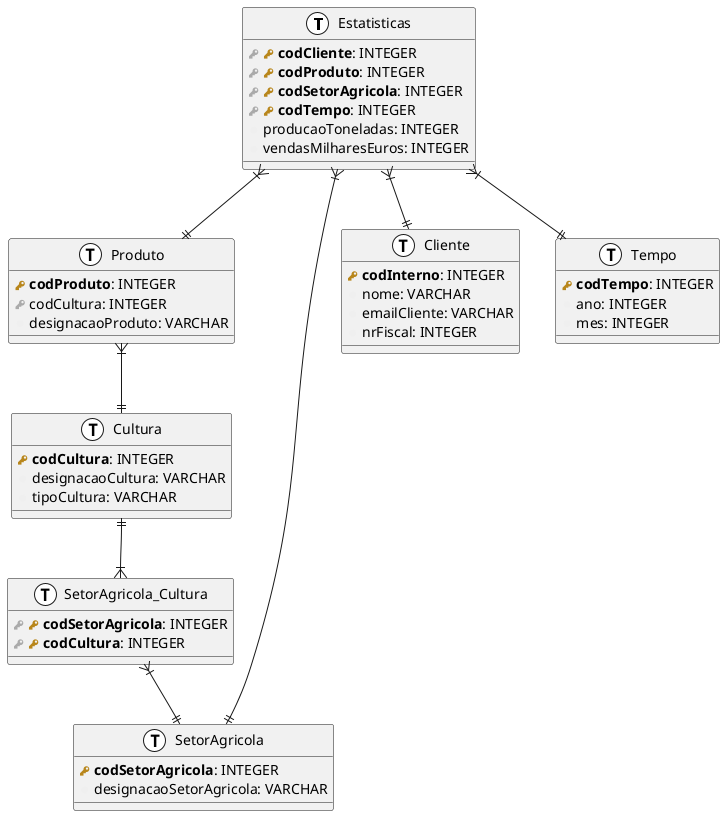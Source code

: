 @startuml
!define primary_key(x) <b><color:#b8861b><&key></color> x</b>
!define foreign_key(x) <color:#aaaaaa><&key></color> x
!define column(x) <color:#efefef><&media-record></color> x
!define table(x) entity x << (T, white) >>

' Zero or One	|o--
' Exactly One	||--
' Zero or Many	}o--
' One or Many	}|--

table( Estatisticas ) {
    foreign_key(primary_key( codCliente )): INTEGER
    foreign_key(primary_key( codProduto )): INTEGER
    foreign_key(primary_key( codSetorAgricola )): INTEGER
    foreign_key(primary_key( codTempo )): INTEGER
    column( producaoToneladas ): INTEGER
    column( vendasMilharesEuros ): INTEGER
}

table( Produto ) {
    primary_key( codProduto ): INTEGER
    foreign_key( codCultura ): INTEGER
    column( designacaoProduto ): VARCHAR
}

table( SetorAgricola ) {
    primary_key( codSetorAgricola ): INTEGER
    column( designacaoSetorAgricola ): VARCHAR
}

table( Cliente ) {
     primary_key( codInterno ): INTEGER
     column( nome ): VARCHAR
     column( emailCliente ): VARCHAR
     column( nrFiscal ): INTEGER
}

table( Cultura ) {
    primary_key( codCultura ): INTEGER
    column( designacaoCultura ): VARCHAR
    column( tipoCultura ): VARCHAR
}

table( SetorAgricola_Cultura ) {
    foreign_key(primary_key( codSetorAgricola )): INTEGER
    foreign_key(primary_key( codCultura )): INTEGER
}

table( Tempo ) {
    primary_key( codTempo ): INTEGER
    column( ano ): INTEGER
    column( mes ): INTEGER
}

' nao fazer tabela tipoHub nem ClientesProdutores porque gasta espaco na base dados
' quando para obter todos os clientes produtores basta fazer um select distinct
' ou constraint

Estatisticas }|--|| Cliente
Estatisticas }|--|| Produto
Estatisticas }|--|| SetorAgricola
Estatisticas }|--|| Tempo
Produto }|--|| Cultura
Cultura ||--|{ SetorAgricola_Cultura
SetorAgricola_Cultura }|--|| SetorAgricola

@enduml